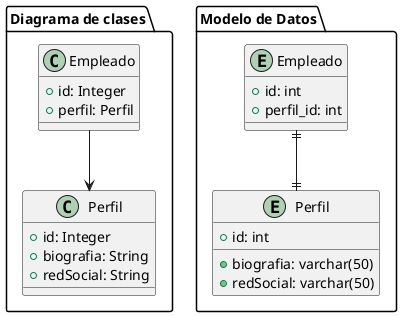@startuml
package "Diagrama de clases" {
    class Empleado {
        +id: Integer
        +perfil: Perfil
    }

    class Perfil {
        +id: Integer
        +biografia: String
        +redSocial: String
    }

    Empleado --> Perfil
}
package "Modelo de Datos" {
    entity "Empleado" as empleado {
        +id: int
        +perfil_id: int
    }

    entity "Perfil" as perfil {
        +id: int
        +biografia: varchar(50)
        +redSocial: varchar(50)
    }

    empleado ||--|| perfil

}
@enduml
